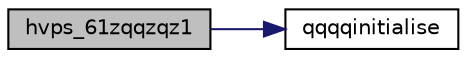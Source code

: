 digraph "hvps_61zqqzqz1"
{
  edge [fontname="Helvetica",fontsize="10",labelfontname="Helvetica",labelfontsize="10"];
  node [fontname="Helvetica",fontsize="10",shape=record];
  rankdir="LR";
  Node664 [label="hvps_61zqqzqz1",height=0.2,width=0.4,color="black", fillcolor="grey75", style="filled", fontcolor="black"];
  Node664 -> Node665 [color="midnightblue",fontsize="10",style="solid",fontname="Helvetica"];
  Node665 [label="qqqqinitialise",height=0.2,width=0.4,color="black", fillcolor="white", style="filled",URL="$inszt__hvps_8c.html#ab860f96a01c75c73f8c0cafc5ac84896"];
}
